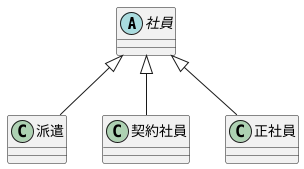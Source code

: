 @startuml 演習3-1_CL_雇用形態.pu

abstract 社員    {}
class 派遣    {}
class 契約社員{}
class 正社員  {}

社員 <|-- 派遣
社員 <|-- 契約社員
社員 <|-- 正社員

@enduml